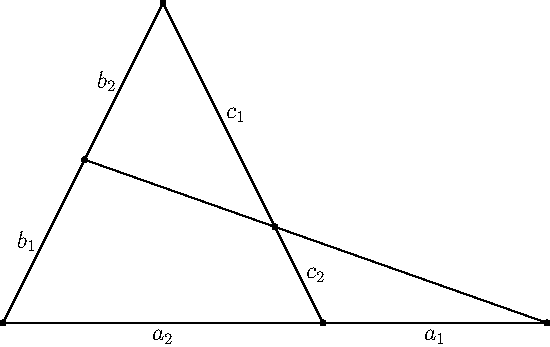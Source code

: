 // Melenaus' Theorem states that
// let ABC be a triangle and
// let P be a point on outside AB
// let Q be a point on on BC
// let X be intersection between PQ and AC
// then (PB / PA) * (AX / XC) * (CQ / QB) = 1


import geometry;


// Define points for triangle
point A = (0.0, 0.0),
	B = (160.0, 0.0),
	C = (80.0, 160.0);


// Define and draw main triangle
triangle maintrig = triangle(A, B, C);
draw(maintrig);


// Define point outside AB line
point P = relpoint(maintrig.AB, 1.7);


// Draw segment between P and B
draw(P--B);


// Define point on BC line
point Q = point(maintrig.BC, 0.3);


// Get in intersection between PQ and AC
point X = intersectionpoint(maintrig.AC, line(P, Q));


// Draw segment between P and X
draw(P--X);


// Label segments and mark points accordingly
label("$a_1$", P--B, S);
label("$a_2$", B--A, S);
label("$b_1$", A--X, W);
label("$b_2$", X--C, W);
label("$c_1$", C--Q, E);
label("$c_2$", Q--B, E);

dot(A);
dot(B);
dot(C);
dot(P);
dot(X);
dot(Q);
